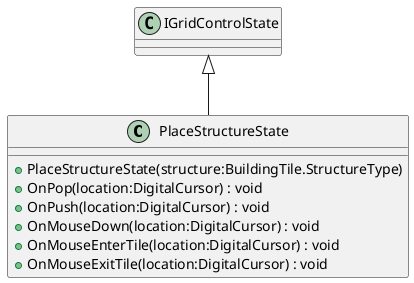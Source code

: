 @startuml
class PlaceStructureState {
    + PlaceStructureState(structure:BuildingTile.StructureType)
    + OnPop(location:DigitalCursor) : void
    + OnPush(location:DigitalCursor) : void
    + OnMouseDown(location:DigitalCursor) : void
    + OnMouseEnterTile(location:DigitalCursor) : void
    + OnMouseExitTile(location:DigitalCursor) : void
}
IGridControlState <|-- PlaceStructureState
@enduml
